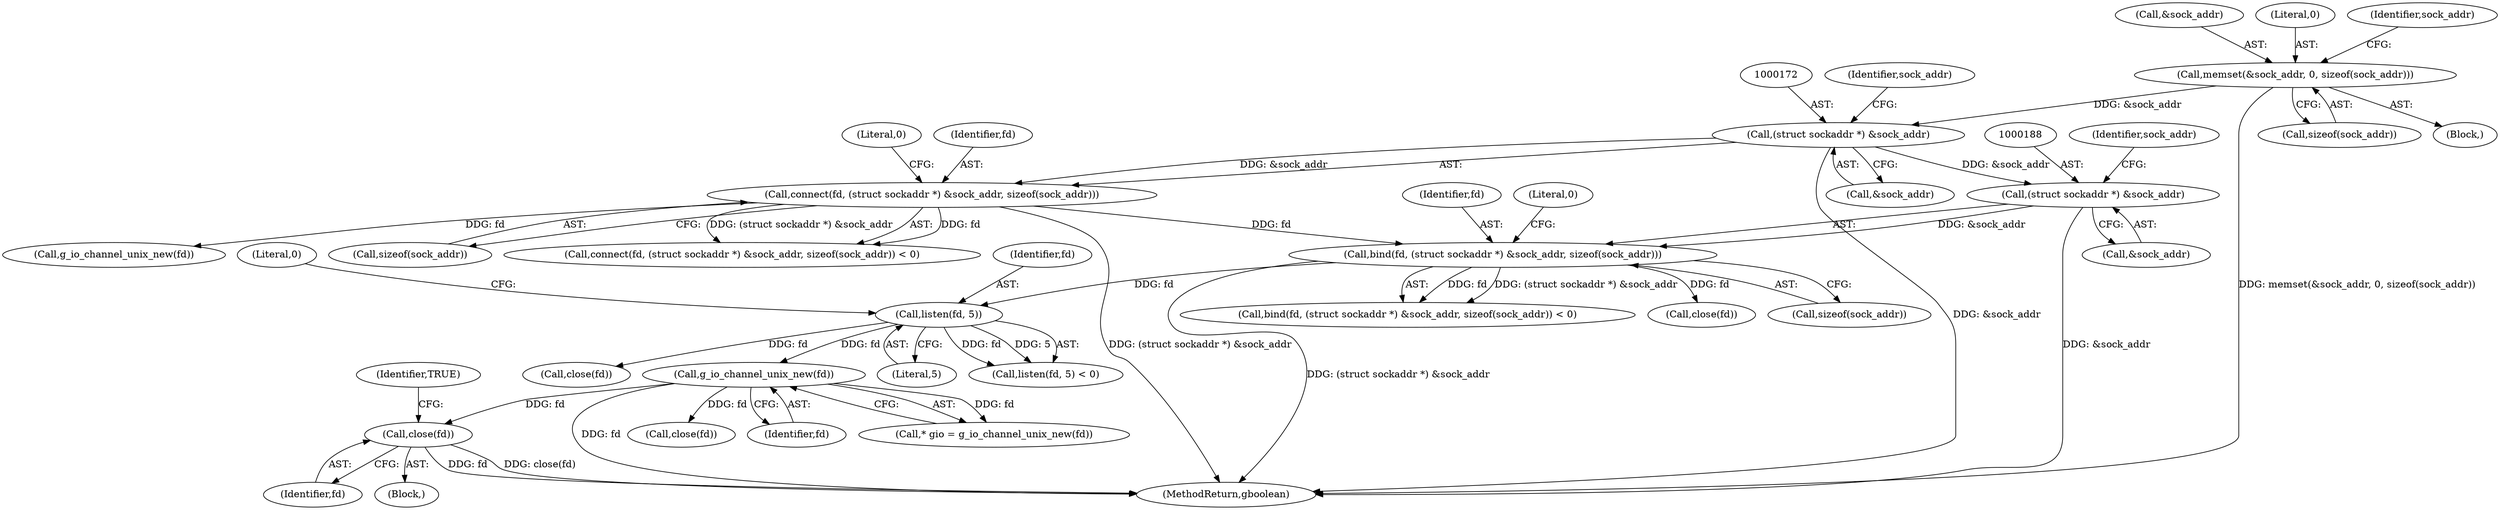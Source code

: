 digraph "0_lxde_f99163c6ff8b2f57c5f37b1ce5d62cf7450d4648@API" {
"1000230" [label="(Call,close(fd))"];
"1000221" [label="(Call,g_io_channel_unix_new(fd))"];
"1000205" [label="(Call,listen(fd, 5))"];
"1000185" [label="(Call,bind(fd, (struct sockaddr *) &sock_addr, sizeof(sock_addr)))"];
"1000169" [label="(Call,connect(fd, (struct sockaddr *) &sock_addr, sizeof(sock_addr)))"];
"1000171" [label="(Call,(struct sockaddr *) &sock_addr)"];
"1000146" [label="(Call,memset(&sock_addr, 0, sizeof(sock_addr)))"];
"1000187" [label="(Call,(struct sockaddr *) &sock_addr)"];
"1000278" [label="(Call,g_io_channel_unix_new(fd))"];
"1000175" [label="(Call,sizeof(sock_addr))"];
"1000221" [label="(Call,g_io_channel_unix_new(fd))"];
"1000258" [label="(Call,close(fd))"];
"1000191" [label="(Call,sizeof(sock_addr))"];
"1000186" [label="(Identifier,fd)"];
"1000177" [label="(Literal,0)"];
"1000222" [label="(Identifier,fd)"];
"1000205" [label="(Call,listen(fd, 5))"];
"1000206" [label="(Identifier,fd)"];
"1000204" [label="(Call,listen(fd, 5) < 0)"];
"1000171" [label="(Call,(struct sockaddr *) &sock_addr)"];
"1000189" [label="(Call,&sock_addr)"];
"1000120" [label="(Block,)"];
"1000184" [label="(Call,bind(fd, (struct sockaddr *) &sock_addr, sizeof(sock_addr)) < 0)"];
"1000219" [label="(Call,* gio = g_io_channel_unix_new(fd))"];
"1000214" [label="(Call,close(fd))"];
"1000169" [label="(Call,connect(fd, (struct sockaddr *) &sock_addr, sizeof(sock_addr)))"];
"1000147" [label="(Call,&sock_addr)"];
"1000230" [label="(Call,close(fd))"];
"1000146" [label="(Call,memset(&sock_addr, 0, sizeof(sock_addr)))"];
"1000207" [label="(Literal,5)"];
"1000187" [label="(Call,(struct sockaddr *) &sock_addr)"];
"1000168" [label="(Call,connect(fd, (struct sockaddr *) &sock_addr, sizeof(sock_addr)) < 0)"];
"1000233" [label="(Identifier,TRUE)"];
"1000149" [label="(Literal,0)"];
"1000154" [label="(Identifier,sock_addr)"];
"1000176" [label="(Identifier,sock_addr)"];
"1000192" [label="(Identifier,sock_addr)"];
"1000170" [label="(Identifier,fd)"];
"1000231" [label="(Identifier,fd)"];
"1000173" [label="(Call,&sock_addr)"];
"1000150" [label="(Call,sizeof(sock_addr))"];
"1000336" [label="(MethodReturn,gboolean)"];
"1000208" [label="(Literal,0)"];
"1000185" [label="(Call,bind(fd, (struct sockaddr *) &sock_addr, sizeof(sock_addr)))"];
"1000193" [label="(Literal,0)"];
"1000199" [label="(Call,close(fd))"];
"1000227" [label="(Block,)"];
"1000230" -> "1000227"  [label="AST: "];
"1000230" -> "1000231"  [label="CFG: "];
"1000231" -> "1000230"  [label="AST: "];
"1000233" -> "1000230"  [label="CFG: "];
"1000230" -> "1000336"  [label="DDG: fd"];
"1000230" -> "1000336"  [label="DDG: close(fd)"];
"1000221" -> "1000230"  [label="DDG: fd"];
"1000221" -> "1000219"  [label="AST: "];
"1000221" -> "1000222"  [label="CFG: "];
"1000222" -> "1000221"  [label="AST: "];
"1000219" -> "1000221"  [label="CFG: "];
"1000221" -> "1000336"  [label="DDG: fd"];
"1000221" -> "1000219"  [label="DDG: fd"];
"1000205" -> "1000221"  [label="DDG: fd"];
"1000221" -> "1000258"  [label="DDG: fd"];
"1000205" -> "1000204"  [label="AST: "];
"1000205" -> "1000207"  [label="CFG: "];
"1000206" -> "1000205"  [label="AST: "];
"1000207" -> "1000205"  [label="AST: "];
"1000208" -> "1000205"  [label="CFG: "];
"1000205" -> "1000204"  [label="DDG: fd"];
"1000205" -> "1000204"  [label="DDG: 5"];
"1000185" -> "1000205"  [label="DDG: fd"];
"1000205" -> "1000214"  [label="DDG: fd"];
"1000185" -> "1000184"  [label="AST: "];
"1000185" -> "1000191"  [label="CFG: "];
"1000186" -> "1000185"  [label="AST: "];
"1000187" -> "1000185"  [label="AST: "];
"1000191" -> "1000185"  [label="AST: "];
"1000193" -> "1000185"  [label="CFG: "];
"1000185" -> "1000336"  [label="DDG: (struct sockaddr *) &sock_addr"];
"1000185" -> "1000184"  [label="DDG: fd"];
"1000185" -> "1000184"  [label="DDG: (struct sockaddr *) &sock_addr"];
"1000169" -> "1000185"  [label="DDG: fd"];
"1000187" -> "1000185"  [label="DDG: &sock_addr"];
"1000185" -> "1000199"  [label="DDG: fd"];
"1000169" -> "1000168"  [label="AST: "];
"1000169" -> "1000175"  [label="CFG: "];
"1000170" -> "1000169"  [label="AST: "];
"1000171" -> "1000169"  [label="AST: "];
"1000175" -> "1000169"  [label="AST: "];
"1000177" -> "1000169"  [label="CFG: "];
"1000169" -> "1000336"  [label="DDG: (struct sockaddr *) &sock_addr"];
"1000169" -> "1000168"  [label="DDG: fd"];
"1000169" -> "1000168"  [label="DDG: (struct sockaddr *) &sock_addr"];
"1000171" -> "1000169"  [label="DDG: &sock_addr"];
"1000169" -> "1000278"  [label="DDG: fd"];
"1000171" -> "1000173"  [label="CFG: "];
"1000172" -> "1000171"  [label="AST: "];
"1000173" -> "1000171"  [label="AST: "];
"1000176" -> "1000171"  [label="CFG: "];
"1000171" -> "1000336"  [label="DDG: &sock_addr"];
"1000146" -> "1000171"  [label="DDG: &sock_addr"];
"1000171" -> "1000187"  [label="DDG: &sock_addr"];
"1000146" -> "1000120"  [label="AST: "];
"1000146" -> "1000150"  [label="CFG: "];
"1000147" -> "1000146"  [label="AST: "];
"1000149" -> "1000146"  [label="AST: "];
"1000150" -> "1000146"  [label="AST: "];
"1000154" -> "1000146"  [label="CFG: "];
"1000146" -> "1000336"  [label="DDG: memset(&sock_addr, 0, sizeof(sock_addr))"];
"1000187" -> "1000189"  [label="CFG: "];
"1000188" -> "1000187"  [label="AST: "];
"1000189" -> "1000187"  [label="AST: "];
"1000192" -> "1000187"  [label="CFG: "];
"1000187" -> "1000336"  [label="DDG: &sock_addr"];
}
